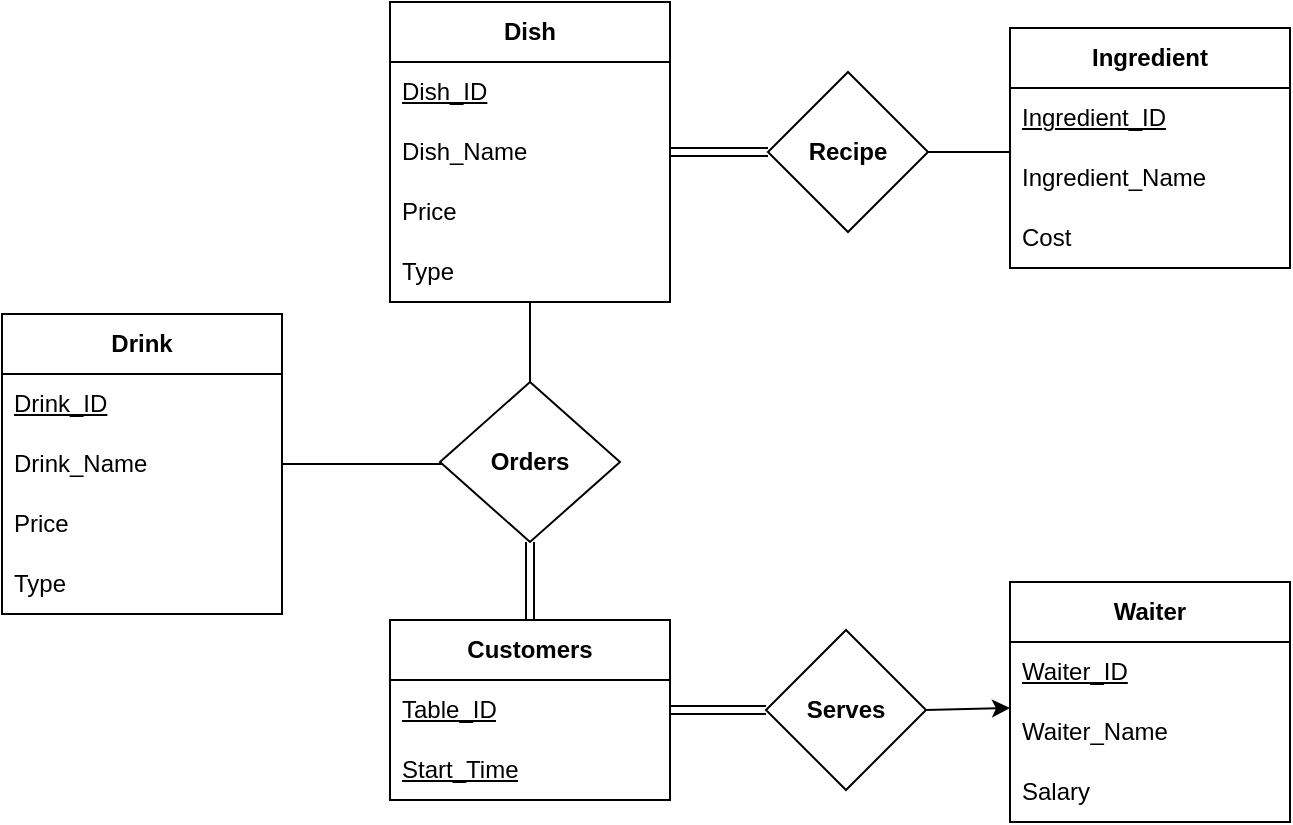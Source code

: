 <mxfile version="21.0.6" type="github" pages="2">
  <diagram id="R2lEEEUBdFMjLlhIrx00" name="Page-1">
    <mxGraphModel dx="1050" dy="530" grid="1" gridSize="10" guides="1" tooltips="1" connect="1" arrows="1" fold="1" page="1" pageScale="1" pageWidth="850" pageHeight="1100" math="0" shadow="0" extFonts="Permanent Marker^https://fonts.googleapis.com/css?family=Permanent+Marker">
      <root>
        <mxCell id="0" />
        <mxCell id="1" parent="0" />
        <mxCell id="PL4opq9XYxUtVZ5fc_lR-81" value="&lt;b&gt;Dish&lt;/b&gt;" style="swimlane;fontStyle=0;childLayout=stackLayout;horizontal=1;startSize=30;horizontalStack=0;resizeParent=1;resizeParentMax=0;resizeLast=0;collapsible=1;marginBottom=0;whiteSpace=wrap;html=1;" vertex="1" parent="1">
          <mxGeometry x="284" y="500" width="140" height="150" as="geometry" />
        </mxCell>
        <mxCell id="PL4opq9XYxUtVZ5fc_lR-82" value="&lt;u&gt;Dish_ID&lt;/u&gt;" style="text;strokeColor=none;fillColor=none;align=left;verticalAlign=middle;spacingLeft=4;spacingRight=4;overflow=hidden;points=[[0,0.5],[1,0.5]];portConstraint=eastwest;rotatable=0;whiteSpace=wrap;html=1;" vertex="1" parent="PL4opq9XYxUtVZ5fc_lR-81">
          <mxGeometry y="30" width="140" height="30" as="geometry" />
        </mxCell>
        <mxCell id="PL4opq9XYxUtVZ5fc_lR-83" value="Dish_Name" style="text;strokeColor=none;fillColor=none;align=left;verticalAlign=middle;spacingLeft=4;spacingRight=4;overflow=hidden;points=[[0,0.5],[1,0.5]];portConstraint=eastwest;rotatable=0;whiteSpace=wrap;html=1;" vertex="1" parent="PL4opq9XYxUtVZ5fc_lR-81">
          <mxGeometry y="60" width="140" height="30" as="geometry" />
        </mxCell>
        <mxCell id="PL4opq9XYxUtVZ5fc_lR-84" value="Price" style="text;strokeColor=none;fillColor=none;align=left;verticalAlign=middle;spacingLeft=4;spacingRight=4;overflow=hidden;points=[[0,0.5],[1,0.5]];portConstraint=eastwest;rotatable=0;whiteSpace=wrap;html=1;" vertex="1" parent="PL4opq9XYxUtVZ5fc_lR-81">
          <mxGeometry y="90" width="140" height="30" as="geometry" />
        </mxCell>
        <mxCell id="PL4opq9XYxUtVZ5fc_lR-85" value="Type" style="text;strokeColor=none;fillColor=none;align=left;verticalAlign=middle;spacingLeft=4;spacingRight=4;overflow=hidden;points=[[0,0.5],[1,0.5]];portConstraint=eastwest;rotatable=0;whiteSpace=wrap;html=1;" vertex="1" parent="PL4opq9XYxUtVZ5fc_lR-81">
          <mxGeometry y="120" width="140" height="30" as="geometry" />
        </mxCell>
        <mxCell id="PL4opq9XYxUtVZ5fc_lR-86" value="&lt;b&gt;Customers&lt;/b&gt;" style="swimlane;fontStyle=0;childLayout=stackLayout;horizontal=1;startSize=30;horizontalStack=0;resizeParent=1;resizeParentMax=0;resizeLast=0;collapsible=1;marginBottom=0;whiteSpace=wrap;html=1;" vertex="1" parent="1">
          <mxGeometry x="284" y="809" width="140" height="90" as="geometry" />
        </mxCell>
        <mxCell id="PL4opq9XYxUtVZ5fc_lR-87" value="&lt;u&gt;Table_ID&lt;/u&gt;" style="text;strokeColor=none;fillColor=none;align=left;verticalAlign=middle;spacingLeft=4;spacingRight=4;overflow=hidden;points=[[0,0.5],[1,0.5]];portConstraint=eastwest;rotatable=0;whiteSpace=wrap;html=1;" vertex="1" parent="PL4opq9XYxUtVZ5fc_lR-86">
          <mxGeometry y="30" width="140" height="30" as="geometry" />
        </mxCell>
        <mxCell id="PL4opq9XYxUtVZ5fc_lR-88" value="&lt;u&gt;Start_Time&lt;/u&gt;" style="text;strokeColor=none;fillColor=none;align=left;verticalAlign=middle;spacingLeft=4;spacingRight=4;overflow=hidden;points=[[0,0.5],[1,0.5]];portConstraint=eastwest;rotatable=0;whiteSpace=wrap;html=1;" vertex="1" parent="PL4opq9XYxUtVZ5fc_lR-86">
          <mxGeometry y="60" width="140" height="30" as="geometry" />
        </mxCell>
        <mxCell id="PL4opq9XYxUtVZ5fc_lR-89" value="&lt;b&gt;Orders&lt;/b&gt;" style="rhombus;whiteSpace=wrap;html=1;" vertex="1" parent="1">
          <mxGeometry x="309" y="690" width="90" height="80" as="geometry" />
        </mxCell>
        <mxCell id="PL4opq9XYxUtVZ5fc_lR-90" value="&lt;b&gt;Serves&lt;/b&gt;" style="rhombus;whiteSpace=wrap;html=1;" vertex="1" parent="1">
          <mxGeometry x="472" y="814" width="80" height="80" as="geometry" />
        </mxCell>
        <mxCell id="PL4opq9XYxUtVZ5fc_lR-91" value="&lt;b&gt;Waiter&lt;/b&gt;" style="swimlane;fontStyle=0;childLayout=stackLayout;horizontal=1;startSize=30;horizontalStack=0;resizeParent=1;resizeParentMax=0;resizeLast=0;collapsible=1;marginBottom=0;whiteSpace=wrap;html=1;" vertex="1" parent="1">
          <mxGeometry x="594" y="790" width="140" height="120" as="geometry" />
        </mxCell>
        <mxCell id="PL4opq9XYxUtVZ5fc_lR-92" value="&lt;u&gt;Waiter_ID&lt;/u&gt;" style="text;strokeColor=none;fillColor=none;align=left;verticalAlign=middle;spacingLeft=4;spacingRight=4;overflow=hidden;points=[[0,0.5],[1,0.5]];portConstraint=eastwest;rotatable=0;whiteSpace=wrap;html=1;" vertex="1" parent="PL4opq9XYxUtVZ5fc_lR-91">
          <mxGeometry y="30" width="140" height="30" as="geometry" />
        </mxCell>
        <mxCell id="PL4opq9XYxUtVZ5fc_lR-93" value="Waiter_Name" style="text;strokeColor=none;fillColor=none;align=left;verticalAlign=middle;spacingLeft=4;spacingRight=4;overflow=hidden;points=[[0,0.5],[1,0.5]];portConstraint=eastwest;rotatable=0;whiteSpace=wrap;html=1;" vertex="1" parent="PL4opq9XYxUtVZ5fc_lR-91">
          <mxGeometry y="60" width="140" height="30" as="geometry" />
        </mxCell>
        <mxCell id="PL4opq9XYxUtVZ5fc_lR-94" value="Salary" style="text;strokeColor=none;fillColor=none;align=left;verticalAlign=middle;spacingLeft=4;spacingRight=4;overflow=hidden;points=[[0,0.5],[1,0.5]];portConstraint=eastwest;rotatable=0;whiteSpace=wrap;html=1;" vertex="1" parent="PL4opq9XYxUtVZ5fc_lR-91">
          <mxGeometry y="90" width="140" height="30" as="geometry" />
        </mxCell>
        <mxCell id="PL4opq9XYxUtVZ5fc_lR-95" value="&lt;b&gt;Recipe&lt;/b&gt;" style="rhombus;whiteSpace=wrap;html=1;" vertex="1" parent="1">
          <mxGeometry x="473" y="535" width="80" height="80" as="geometry" />
        </mxCell>
        <mxCell id="PL4opq9XYxUtVZ5fc_lR-96" value="&lt;b&gt;Ingredient&lt;/b&gt;" style="swimlane;fontStyle=0;childLayout=stackLayout;horizontal=1;startSize=30;horizontalStack=0;resizeParent=1;resizeParentMax=0;resizeLast=0;collapsible=1;marginBottom=0;whiteSpace=wrap;html=1;" vertex="1" parent="1">
          <mxGeometry x="594" y="513" width="140" height="120" as="geometry" />
        </mxCell>
        <mxCell id="PL4opq9XYxUtVZ5fc_lR-97" value="&lt;u&gt;Ingredient_ID&lt;/u&gt;" style="text;strokeColor=none;fillColor=none;align=left;verticalAlign=middle;spacingLeft=4;spacingRight=4;overflow=hidden;points=[[0,0.5],[1,0.5]];portConstraint=eastwest;rotatable=0;whiteSpace=wrap;html=1;" vertex="1" parent="PL4opq9XYxUtVZ5fc_lR-96">
          <mxGeometry y="30" width="140" height="30" as="geometry" />
        </mxCell>
        <mxCell id="PL4opq9XYxUtVZ5fc_lR-98" value="Ingredient_Name" style="text;strokeColor=none;fillColor=none;align=left;verticalAlign=middle;spacingLeft=4;spacingRight=4;overflow=hidden;points=[[0,0.5],[1,0.5]];portConstraint=eastwest;rotatable=0;whiteSpace=wrap;html=1;" vertex="1" parent="PL4opq9XYxUtVZ5fc_lR-96">
          <mxGeometry y="60" width="140" height="30" as="geometry" />
        </mxCell>
        <mxCell id="PL4opq9XYxUtVZ5fc_lR-99" value="Cost" style="text;strokeColor=none;fillColor=none;align=left;verticalAlign=middle;spacingLeft=4;spacingRight=4;overflow=hidden;points=[[0,0.5],[1,0.5]];portConstraint=eastwest;rotatable=0;whiteSpace=wrap;html=1;" vertex="1" parent="PL4opq9XYxUtVZ5fc_lR-96">
          <mxGeometry y="90" width="140" height="30" as="geometry" />
        </mxCell>
        <mxCell id="PL4opq9XYxUtVZ5fc_lR-100" value="" style="endArrow=none;html=1;rounded=0;exitX=0.5;exitY=0;exitDx=0;exitDy=0;" edge="1" parent="1" source="PL4opq9XYxUtVZ5fc_lR-89" target="PL4opq9XYxUtVZ5fc_lR-85">
          <mxGeometry width="50" height="50" relative="1" as="geometry">
            <mxPoint x="654" y="720" as="sourcePoint" />
            <mxPoint x="224" y="680" as="targetPoint" />
          </mxGeometry>
        </mxCell>
        <mxCell id="PL4opq9XYxUtVZ5fc_lR-101" value="" style="endArrow=none;html=1;rounded=0;shape=link;exitX=0;exitY=0.5;exitDx=0;exitDy=0;entryX=1;entryY=0.5;entryDx=0;entryDy=0;" edge="1" parent="1" source="PL4opq9XYxUtVZ5fc_lR-95" target="PL4opq9XYxUtVZ5fc_lR-83">
          <mxGeometry width="50" height="50" relative="1" as="geometry">
            <mxPoint x="474" y="560" as="sourcePoint" />
            <mxPoint x="474" y="670" as="targetPoint" />
          </mxGeometry>
        </mxCell>
        <mxCell id="PL4opq9XYxUtVZ5fc_lR-102" value="" style="endArrow=none;html=1;rounded=0;exitX=1;exitY=0.5;exitDx=0;exitDy=0;entryX=0;entryY=0.067;entryDx=0;entryDy=0;entryPerimeter=0;" edge="1" parent="1" source="PL4opq9XYxUtVZ5fc_lR-95" target="PL4opq9XYxUtVZ5fc_lR-98">
          <mxGeometry width="50" height="50" relative="1" as="geometry">
            <mxPoint x="653" y="725" as="sourcePoint" />
            <mxPoint x="703" y="675" as="targetPoint" />
          </mxGeometry>
        </mxCell>
        <mxCell id="PL4opq9XYxUtVZ5fc_lR-103" value="" style="endArrow=none;html=1;rounded=0;entryX=0;entryY=0.5;entryDx=0;entryDy=0;shape=link;exitX=1;exitY=0.5;exitDx=0;exitDy=0;" edge="1" parent="1" source="PL4opq9XYxUtVZ5fc_lR-86" target="PL4opq9XYxUtVZ5fc_lR-90">
          <mxGeometry width="50" height="50" relative="1" as="geometry">
            <mxPoint x="492" y="929" as="sourcePoint" />
            <mxPoint x="702" y="639" as="targetPoint" />
          </mxGeometry>
        </mxCell>
        <mxCell id="PL4opq9XYxUtVZ5fc_lR-104" value="" style="endArrow=classic;html=1;rounded=0;exitX=1;exitY=0.5;exitDx=0;exitDy=0;entryX=0;entryY=1.1;entryDx=0;entryDy=0;entryPerimeter=0;" edge="1" parent="1" source="PL4opq9XYxUtVZ5fc_lR-90" target="PL4opq9XYxUtVZ5fc_lR-92">
          <mxGeometry width="50" height="50" relative="1" as="geometry">
            <mxPoint x="652" y="689" as="sourcePoint" />
            <mxPoint x="702" y="639" as="targetPoint" />
          </mxGeometry>
        </mxCell>
        <mxCell id="PL4opq9XYxUtVZ5fc_lR-105" value="" style="endArrow=none;html=1;rounded=0;exitX=0.5;exitY=1;exitDx=0;exitDy=0;entryX=0.5;entryY=0;entryDx=0;entryDy=0;shape=link;" edge="1" parent="1" source="PL4opq9XYxUtVZ5fc_lR-89" target="PL4opq9XYxUtVZ5fc_lR-86">
          <mxGeometry width="50" height="50" relative="1" as="geometry">
            <mxPoint x="652" y="730" as="sourcePoint" />
            <mxPoint x="702" y="680" as="targetPoint" />
          </mxGeometry>
        </mxCell>
        <mxCell id="PL4opq9XYxUtVZ5fc_lR-106" value="&lt;b&gt;Drink&lt;/b&gt;" style="swimlane;fontStyle=0;childLayout=stackLayout;horizontal=1;startSize=30;horizontalStack=0;resizeParent=1;resizeParentMax=0;resizeLast=0;collapsible=1;marginBottom=0;whiteSpace=wrap;html=1;" vertex="1" parent="1">
          <mxGeometry x="90" y="656" width="140" height="150" as="geometry" />
        </mxCell>
        <mxCell id="PL4opq9XYxUtVZ5fc_lR-107" value="&lt;u&gt;Drink_ID&lt;/u&gt;" style="text;strokeColor=none;fillColor=none;align=left;verticalAlign=middle;spacingLeft=4;spacingRight=4;overflow=hidden;points=[[0,0.5],[1,0.5]];portConstraint=eastwest;rotatable=0;whiteSpace=wrap;html=1;" vertex="1" parent="PL4opq9XYxUtVZ5fc_lR-106">
          <mxGeometry y="30" width="140" height="30" as="geometry" />
        </mxCell>
        <mxCell id="PL4opq9XYxUtVZ5fc_lR-108" value="Drink_Name" style="text;strokeColor=none;fillColor=none;align=left;verticalAlign=middle;spacingLeft=4;spacingRight=4;overflow=hidden;points=[[0,0.5],[1,0.5]];portConstraint=eastwest;rotatable=0;whiteSpace=wrap;html=1;" vertex="1" parent="PL4opq9XYxUtVZ5fc_lR-106">
          <mxGeometry y="60" width="140" height="30" as="geometry" />
        </mxCell>
        <mxCell id="PL4opq9XYxUtVZ5fc_lR-143" value="Price" style="text;strokeColor=none;fillColor=none;align=left;verticalAlign=middle;spacingLeft=4;spacingRight=4;overflow=hidden;points=[[0,0.5],[1,0.5]];portConstraint=eastwest;rotatable=0;whiteSpace=wrap;html=1;" vertex="1" parent="PL4opq9XYxUtVZ5fc_lR-106">
          <mxGeometry y="90" width="140" height="30" as="geometry" />
        </mxCell>
        <mxCell id="PL4opq9XYxUtVZ5fc_lR-145" value="Type" style="text;strokeColor=none;fillColor=none;align=left;verticalAlign=middle;spacingLeft=4;spacingRight=4;overflow=hidden;points=[[0,0.5],[1,0.5]];portConstraint=eastwest;rotatable=0;whiteSpace=wrap;html=1;" vertex="1" parent="PL4opq9XYxUtVZ5fc_lR-106">
          <mxGeometry y="120" width="140" height="30" as="geometry" />
        </mxCell>
        <mxCell id="PL4opq9XYxUtVZ5fc_lR-111" value="" style="endArrow=none;html=1;rounded=0;exitX=0;exitY=0.5;exitDx=0;exitDy=0;entryX=1;entryY=0.5;entryDx=0;entryDy=0;" edge="1" parent="1" target="PL4opq9XYxUtVZ5fc_lR-108">
          <mxGeometry width="50" height="50" relative="1" as="geometry">
            <mxPoint x="310" y="731" as="sourcePoint" />
            <mxPoint x="430" y="637" as="targetPoint" />
          </mxGeometry>
        </mxCell>
      </root>
    </mxGraphModel>
  </diagram>
  <diagram id="FJVTKk-_OP37dNf6MDA-" name="Side-2">
    <mxGraphModel dx="1400" dy="707" grid="1" gridSize="10" guides="1" tooltips="1" connect="1" arrows="1" fold="1" page="1" pageScale="1" pageWidth="827" pageHeight="1169" math="0" shadow="0">
      <root>
        <mxCell id="0" />
        <mxCell id="1" parent="0" />
        <mxCell id="rRaXRo4WKHm0A6ICayn7-1" value="&lt;b&gt;Dish&lt;/b&gt;" style="swimlane;fontStyle=0;childLayout=stackLayout;horizontal=1;startSize=30;horizontalStack=0;resizeParent=1;resizeParentMax=0;resizeLast=0;collapsible=1;marginBottom=0;whiteSpace=wrap;html=1;" vertex="1" parent="1">
          <mxGeometry x="345" y="80" width="140" height="150" as="geometry" />
        </mxCell>
        <mxCell id="rRaXRo4WKHm0A6ICayn7-2" value="&lt;u&gt;Dish_ID&lt;/u&gt;" style="text;strokeColor=none;fillColor=none;align=left;verticalAlign=middle;spacingLeft=4;spacingRight=4;overflow=hidden;points=[[0,0.5],[1,0.5]];portConstraint=eastwest;rotatable=0;whiteSpace=wrap;html=1;" vertex="1" parent="rRaXRo4WKHm0A6ICayn7-1">
          <mxGeometry y="30" width="140" height="30" as="geometry" />
        </mxCell>
        <mxCell id="rRaXRo4WKHm0A6ICayn7-3" value="Dish_Name" style="text;strokeColor=none;fillColor=none;align=left;verticalAlign=middle;spacingLeft=4;spacingRight=4;overflow=hidden;points=[[0,0.5],[1,0.5]];portConstraint=eastwest;rotatable=0;whiteSpace=wrap;html=1;" vertex="1" parent="rRaXRo4WKHm0A6ICayn7-1">
          <mxGeometry y="60" width="140" height="30" as="geometry" />
        </mxCell>
        <mxCell id="rRaXRo4WKHm0A6ICayn7-4" value="Price" style="text;strokeColor=none;fillColor=none;align=left;verticalAlign=middle;spacingLeft=4;spacingRight=4;overflow=hidden;points=[[0,0.5],[1,0.5]];portConstraint=eastwest;rotatable=0;whiteSpace=wrap;html=1;" vertex="1" parent="rRaXRo4WKHm0A6ICayn7-1">
          <mxGeometry y="90" width="140" height="30" as="geometry" />
        </mxCell>
        <mxCell id="rRaXRo4WKHm0A6ICayn7-5" value="Type" style="text;strokeColor=none;fillColor=none;align=left;verticalAlign=middle;spacingLeft=4;spacingRight=4;overflow=hidden;points=[[0,0.5],[1,0.5]];portConstraint=eastwest;rotatable=0;whiteSpace=wrap;html=1;" vertex="1" parent="rRaXRo4WKHm0A6ICayn7-1">
          <mxGeometry y="120" width="140" height="30" as="geometry" />
        </mxCell>
        <mxCell id="rRaXRo4WKHm0A6ICayn7-6" value="&lt;b&gt;Customers&lt;/b&gt;" style="swimlane;fontStyle=0;childLayout=stackLayout;horizontal=1;startSize=30;horizontalStack=0;resizeParent=1;resizeParentMax=0;resizeLast=0;collapsible=1;marginBottom=0;whiteSpace=wrap;html=1;" vertex="1" parent="1">
          <mxGeometry x="345" y="369" width="140" height="90" as="geometry" />
        </mxCell>
        <mxCell id="rRaXRo4WKHm0A6ICayn7-7" value="&lt;u&gt;Table_ID&lt;/u&gt;" style="text;strokeColor=none;fillColor=none;align=left;verticalAlign=middle;spacingLeft=4;spacingRight=4;overflow=hidden;points=[[0,0.5],[1,0.5]];portConstraint=eastwest;rotatable=0;whiteSpace=wrap;html=1;" vertex="1" parent="rRaXRo4WKHm0A6ICayn7-6">
          <mxGeometry y="30" width="140" height="30" as="geometry" />
        </mxCell>
        <mxCell id="rRaXRo4WKHm0A6ICayn7-8" value="&lt;u&gt;Start_Time&lt;/u&gt;" style="text;strokeColor=none;fillColor=none;align=left;verticalAlign=middle;spacingLeft=4;spacingRight=4;overflow=hidden;points=[[0,0.5],[1,0.5]];portConstraint=eastwest;rotatable=0;whiteSpace=wrap;html=1;" vertex="1" parent="rRaXRo4WKHm0A6ICayn7-6">
          <mxGeometry y="60" width="140" height="30" as="geometry" />
        </mxCell>
        <mxCell id="rRaXRo4WKHm0A6ICayn7-9" value="&lt;b&gt;Orders_Dish&lt;/b&gt;" style="rhombus;whiteSpace=wrap;html=1;" vertex="1" parent="1">
          <mxGeometry x="370" y="260" width="90" height="80" as="geometry" />
        </mxCell>
        <mxCell id="rRaXRo4WKHm0A6ICayn7-10" value="&lt;b&gt;Serves&lt;/b&gt;" style="rhombus;whiteSpace=wrap;html=1;" vertex="1" parent="1">
          <mxGeometry x="533" y="374" width="80" height="80" as="geometry" />
        </mxCell>
        <mxCell id="rRaXRo4WKHm0A6ICayn7-11" value="&lt;b&gt;Waiter&lt;/b&gt;" style="swimlane;fontStyle=0;childLayout=stackLayout;horizontal=1;startSize=30;horizontalStack=0;resizeParent=1;resizeParentMax=0;resizeLast=0;collapsible=1;marginBottom=0;whiteSpace=wrap;html=1;" vertex="1" parent="1">
          <mxGeometry x="655" y="350" width="140" height="120" as="geometry" />
        </mxCell>
        <mxCell id="rRaXRo4WKHm0A6ICayn7-12" value="&lt;u&gt;Waiter_ID&lt;/u&gt;" style="text;strokeColor=none;fillColor=none;align=left;verticalAlign=middle;spacingLeft=4;spacingRight=4;overflow=hidden;points=[[0,0.5],[1,0.5]];portConstraint=eastwest;rotatable=0;whiteSpace=wrap;html=1;" vertex="1" parent="rRaXRo4WKHm0A6ICayn7-11">
          <mxGeometry y="30" width="140" height="30" as="geometry" />
        </mxCell>
        <mxCell id="rRaXRo4WKHm0A6ICayn7-13" value="Waiter_Name" style="text;strokeColor=none;fillColor=none;align=left;verticalAlign=middle;spacingLeft=4;spacingRight=4;overflow=hidden;points=[[0,0.5],[1,0.5]];portConstraint=eastwest;rotatable=0;whiteSpace=wrap;html=1;" vertex="1" parent="rRaXRo4WKHm0A6ICayn7-11">
          <mxGeometry y="60" width="140" height="30" as="geometry" />
        </mxCell>
        <mxCell id="rRaXRo4WKHm0A6ICayn7-14" value="Salary" style="text;strokeColor=none;fillColor=none;align=left;verticalAlign=middle;spacingLeft=4;spacingRight=4;overflow=hidden;points=[[0,0.5],[1,0.5]];portConstraint=eastwest;rotatable=0;whiteSpace=wrap;html=1;" vertex="1" parent="rRaXRo4WKHm0A6ICayn7-11">
          <mxGeometry y="90" width="140" height="30" as="geometry" />
        </mxCell>
        <mxCell id="rRaXRo4WKHm0A6ICayn7-15" value="&lt;b&gt;Recipe&lt;/b&gt;" style="rhombus;whiteSpace=wrap;html=1;" vertex="1" parent="1">
          <mxGeometry x="534" y="115" width="80" height="80" as="geometry" />
        </mxCell>
        <mxCell id="rRaXRo4WKHm0A6ICayn7-16" value="&lt;b&gt;Ingredient&lt;/b&gt;" style="swimlane;fontStyle=0;childLayout=stackLayout;horizontal=1;startSize=30;horizontalStack=0;resizeParent=1;resizeParentMax=0;resizeLast=0;collapsible=1;marginBottom=0;whiteSpace=wrap;html=1;" vertex="1" parent="1">
          <mxGeometry x="655" y="93" width="140" height="120" as="geometry" />
        </mxCell>
        <mxCell id="rRaXRo4WKHm0A6ICayn7-17" value="&lt;u&gt;Ingredient_ID&lt;/u&gt;" style="text;strokeColor=none;fillColor=none;align=left;verticalAlign=middle;spacingLeft=4;spacingRight=4;overflow=hidden;points=[[0,0.5],[1,0.5]];portConstraint=eastwest;rotatable=0;whiteSpace=wrap;html=1;" vertex="1" parent="rRaXRo4WKHm0A6ICayn7-16">
          <mxGeometry y="30" width="140" height="30" as="geometry" />
        </mxCell>
        <mxCell id="rRaXRo4WKHm0A6ICayn7-18" value="Ingredient_Name" style="text;strokeColor=none;fillColor=none;align=left;verticalAlign=middle;spacingLeft=4;spacingRight=4;overflow=hidden;points=[[0,0.5],[1,0.5]];portConstraint=eastwest;rotatable=0;whiteSpace=wrap;html=1;" vertex="1" parent="rRaXRo4WKHm0A6ICayn7-16">
          <mxGeometry y="60" width="140" height="30" as="geometry" />
        </mxCell>
        <mxCell id="rRaXRo4WKHm0A6ICayn7-19" value="Cost" style="text;strokeColor=none;fillColor=none;align=left;verticalAlign=middle;spacingLeft=4;spacingRight=4;overflow=hidden;points=[[0,0.5],[1,0.5]];portConstraint=eastwest;rotatable=0;whiteSpace=wrap;html=1;" vertex="1" parent="rRaXRo4WKHm0A6ICayn7-16">
          <mxGeometry y="90" width="140" height="30" as="geometry" />
        </mxCell>
        <mxCell id="rRaXRo4WKHm0A6ICayn7-20" value="" style="endArrow=none;html=1;rounded=0;exitX=0.5;exitY=0;exitDx=0;exitDy=0;" edge="1" parent="1" source="rRaXRo4WKHm0A6ICayn7-9" target="rRaXRo4WKHm0A6ICayn7-5">
          <mxGeometry width="50" height="50" relative="1" as="geometry">
            <mxPoint x="715" y="300" as="sourcePoint" />
            <mxPoint x="285" y="260" as="targetPoint" />
          </mxGeometry>
        </mxCell>
        <mxCell id="rRaXRo4WKHm0A6ICayn7-21" value="" style="endArrow=none;html=1;rounded=0;shape=link;exitX=0;exitY=0.5;exitDx=0;exitDy=0;entryX=1;entryY=0.5;entryDx=0;entryDy=0;" edge="1" parent="1" source="rRaXRo4WKHm0A6ICayn7-15" target="rRaXRo4WKHm0A6ICayn7-3">
          <mxGeometry width="50" height="50" relative="1" as="geometry">
            <mxPoint x="535" y="140" as="sourcePoint" />
            <mxPoint x="535" y="250" as="targetPoint" />
          </mxGeometry>
        </mxCell>
        <mxCell id="rRaXRo4WKHm0A6ICayn7-22" value="" style="endArrow=none;html=1;rounded=0;exitX=1;exitY=0.5;exitDx=0;exitDy=0;entryX=0;entryY=0.067;entryDx=0;entryDy=0;entryPerimeter=0;" edge="1" parent="1" source="rRaXRo4WKHm0A6ICayn7-15" target="rRaXRo4WKHm0A6ICayn7-18">
          <mxGeometry width="50" height="50" relative="1" as="geometry">
            <mxPoint x="714" y="305" as="sourcePoint" />
            <mxPoint x="764" y="255" as="targetPoint" />
          </mxGeometry>
        </mxCell>
        <mxCell id="rRaXRo4WKHm0A6ICayn7-23" value="" style="endArrow=none;html=1;rounded=0;entryX=0;entryY=0.5;entryDx=0;entryDy=0;shape=link;exitX=1;exitY=0.5;exitDx=0;exitDy=0;" edge="1" parent="1" source="rRaXRo4WKHm0A6ICayn7-6" target="rRaXRo4WKHm0A6ICayn7-10">
          <mxGeometry width="50" height="50" relative="1" as="geometry">
            <mxPoint x="553" y="489" as="sourcePoint" />
            <mxPoint x="763" y="199" as="targetPoint" />
          </mxGeometry>
        </mxCell>
        <mxCell id="rRaXRo4WKHm0A6ICayn7-24" value="" style="endArrow=classic;html=1;rounded=0;exitX=1;exitY=0.5;exitDx=0;exitDy=0;entryX=0;entryY=1.1;entryDx=0;entryDy=0;entryPerimeter=0;" edge="1" parent="1" source="rRaXRo4WKHm0A6ICayn7-10" target="rRaXRo4WKHm0A6ICayn7-12">
          <mxGeometry width="50" height="50" relative="1" as="geometry">
            <mxPoint x="713" y="249" as="sourcePoint" />
            <mxPoint x="763" y="199" as="targetPoint" />
          </mxGeometry>
        </mxCell>
        <mxCell id="rRaXRo4WKHm0A6ICayn7-25" value="" style="endArrow=none;html=1;rounded=0;exitX=0.5;exitY=1;exitDx=0;exitDy=0;entryX=0.5;entryY=0;entryDx=0;entryDy=0;shape=link;" edge="1" parent="1" source="rRaXRo4WKHm0A6ICayn7-9" target="rRaXRo4WKHm0A6ICayn7-6">
          <mxGeometry width="50" height="50" relative="1" as="geometry">
            <mxPoint x="713" y="290" as="sourcePoint" />
            <mxPoint x="763" y="240" as="targetPoint" />
          </mxGeometry>
        </mxCell>
        <mxCell id="rRaXRo4WKHm0A6ICayn7-26" value="&lt;b&gt;Drink&lt;/b&gt;" style="swimlane;fontStyle=0;childLayout=stackLayout;horizontal=1;startSize=30;horizontalStack=0;resizeParent=1;resizeParentMax=0;resizeLast=0;collapsible=1;marginBottom=0;whiteSpace=wrap;html=1;" vertex="1" parent="1">
          <mxGeometry x="33" y="369" width="140" height="90" as="geometry" />
        </mxCell>
        <mxCell id="rRaXRo4WKHm0A6ICayn7-27" value="&lt;u&gt;Drink_ID&lt;/u&gt;" style="text;strokeColor=none;fillColor=none;align=left;verticalAlign=middle;spacingLeft=4;spacingRight=4;overflow=hidden;points=[[0,0.5],[1,0.5]];portConstraint=eastwest;rotatable=0;whiteSpace=wrap;html=1;" vertex="1" parent="rRaXRo4WKHm0A6ICayn7-26">
          <mxGeometry y="30" width="140" height="30" as="geometry" />
        </mxCell>
        <mxCell id="rRaXRo4WKHm0A6ICayn7-28" value="Type" style="text;strokeColor=none;fillColor=none;align=left;verticalAlign=middle;spacingLeft=4;spacingRight=4;overflow=hidden;points=[[0,0.5],[1,0.5]];portConstraint=eastwest;rotatable=0;whiteSpace=wrap;html=1;" vertex="1" parent="rRaXRo4WKHm0A6ICayn7-26">
          <mxGeometry y="60" width="140" height="30" as="geometry" />
        </mxCell>
        <mxCell id="rRaXRo4WKHm0A6ICayn7-29" value="&lt;b&gt;Order_drinks&lt;/b&gt;" style="rhombus;whiteSpace=wrap;html=1;" vertex="1" parent="1">
          <mxGeometry x="213" y="374" width="90" height="80" as="geometry" />
        </mxCell>
        <mxCell id="rRaXRo4WKHm0A6ICayn7-30" value="" style="endArrow=none;html=1;rounded=0;exitX=1;exitY=0.5;exitDx=0;exitDy=0;entryX=0;entryY=0.5;entryDx=0;entryDy=0;" edge="1" parent="1" source="rRaXRo4WKHm0A6ICayn7-29" target="rRaXRo4WKHm0A6ICayn7-7">
          <mxGeometry width="50" height="50" relative="1" as="geometry">
            <mxPoint x="283" y="370" as="sourcePoint" />
            <mxPoint x="333" y="320" as="targetPoint" />
          </mxGeometry>
        </mxCell>
        <mxCell id="rRaXRo4WKHm0A6ICayn7-31" value="" style="endArrow=none;html=1;rounded=0;exitX=0;exitY=0.5;exitDx=0;exitDy=0;entryX=1;entryY=0.5;entryDx=0;entryDy=0;" edge="1" parent="1" source="rRaXRo4WKHm0A6ICayn7-29" target="rRaXRo4WKHm0A6ICayn7-27">
          <mxGeometry width="50" height="50" relative="1" as="geometry">
            <mxPoint x="283" y="370" as="sourcePoint" />
            <mxPoint x="333" y="320" as="targetPoint" />
          </mxGeometry>
        </mxCell>
      </root>
    </mxGraphModel>
  </diagram>
</mxfile>
